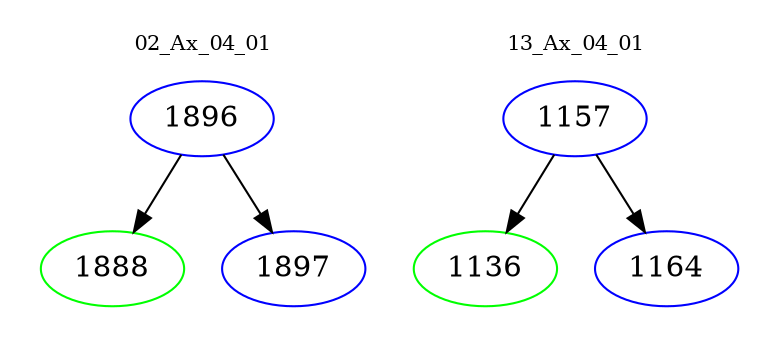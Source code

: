 digraph{
subgraph cluster_0 {
color = white
label = "02_Ax_04_01";
fontsize=10;
T0_1896 [label="1896", color="blue"]
T0_1896 -> T0_1888 [color="black"]
T0_1888 [label="1888", color="green"]
T0_1896 -> T0_1897 [color="black"]
T0_1897 [label="1897", color="blue"]
}
subgraph cluster_1 {
color = white
label = "13_Ax_04_01";
fontsize=10;
T1_1157 [label="1157", color="blue"]
T1_1157 -> T1_1136 [color="black"]
T1_1136 [label="1136", color="green"]
T1_1157 -> T1_1164 [color="black"]
T1_1164 [label="1164", color="blue"]
}
}
